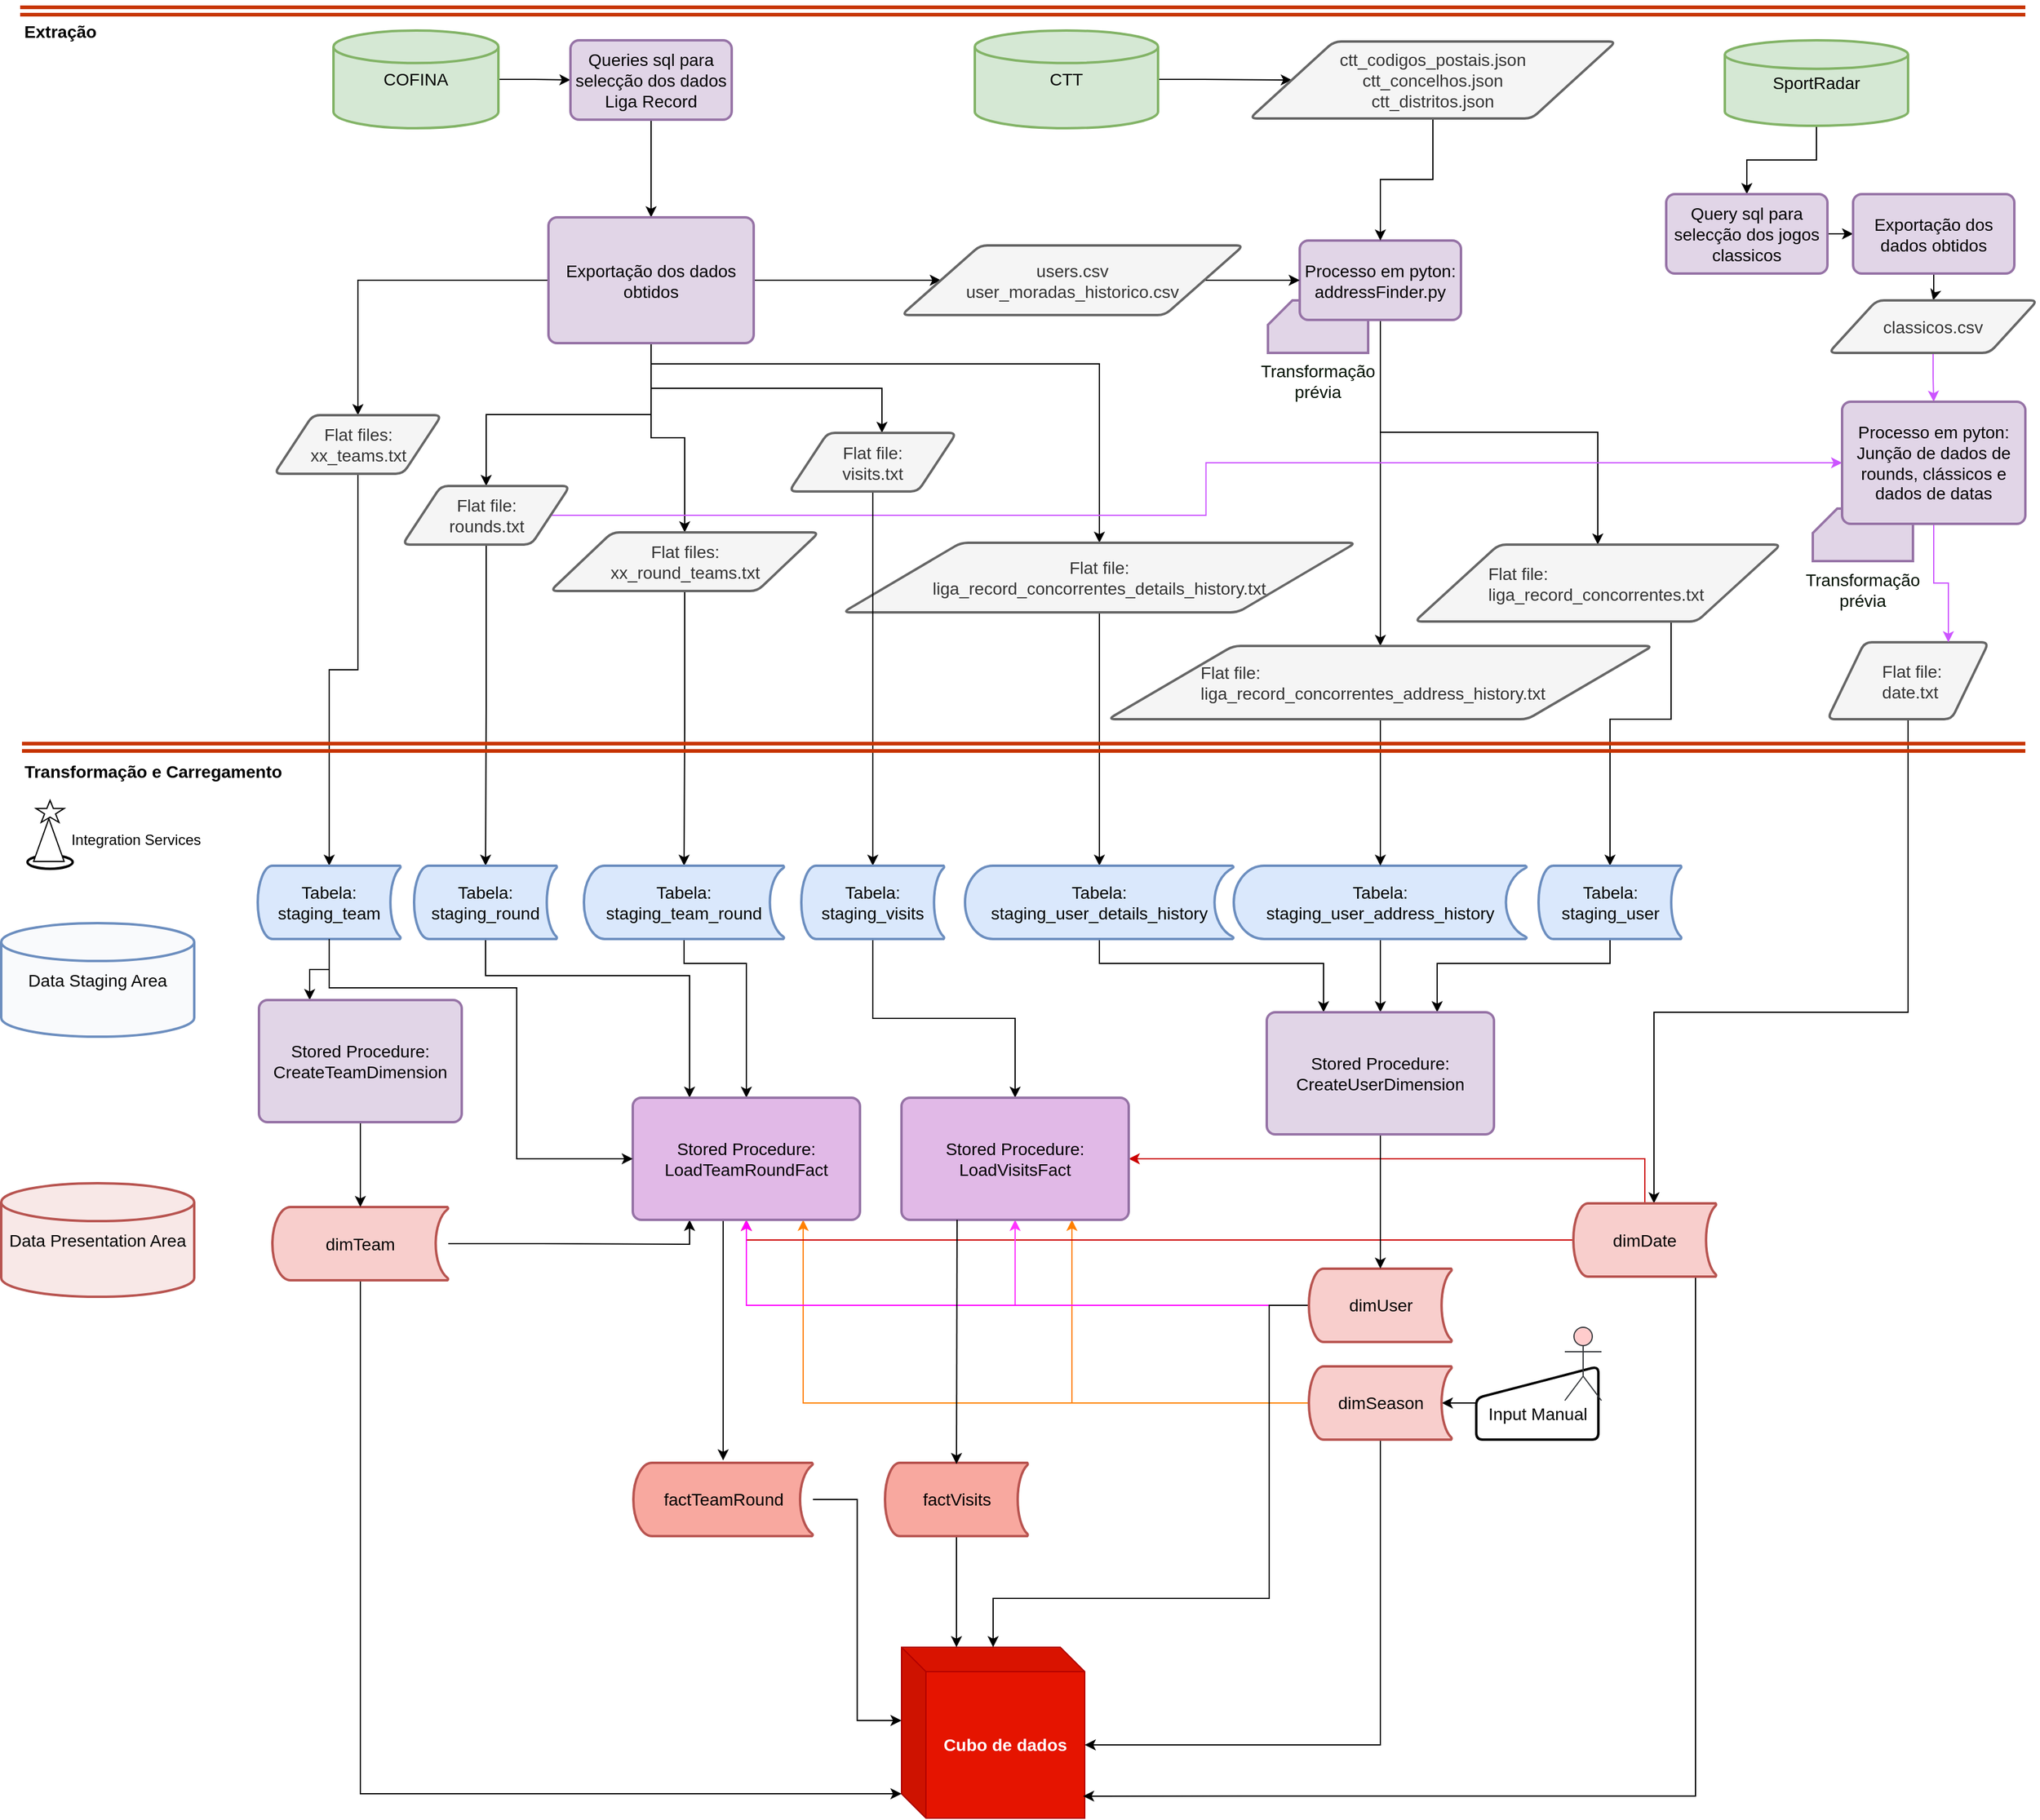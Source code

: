 <mxfile type="device" version="10.6.7"><diagram id="frKnO0W8lIs4YD8G2kAC" name="Page-1"><mxGraphModel grid="1" dx="1837" dy="584" gridSize="10" guides="1" tooltips="1" connect="1" arrows="1" fold="1" page="1" pageScale="1" pageWidth="827" pageHeight="1169" math="0" shadow="0"><root><mxCell id="0" /><mxCell id="1" parent="0" /><mxCell id="fTAqtjj4Do5T23O5GOrF-59" value="&lt;font color=&quot;#001000&quot;&gt;Transformação prévia&lt;/font&gt;" parent="1" vertex="1" style="verticalLabelPosition=bottom;verticalAlign=top;html=1;strokeWidth=2;shape=card;whiteSpace=wrap;size=20;arcSize=12;fontSize=14;align=center;fillColor=#e1d5e7;strokeColor=#9673a6;"><mxGeometry as="geometry" width="82" height="43" x="830" y="257" /></mxCell><mxCell id="0cTPNEegR7bGw2bsKC2a-90" value="Cubo de dados&lt;br&gt;" parent="1" vertex="1" style="shape=cube;whiteSpace=wrap;html=1;boundedLbl=1;backgroundOutline=1;darkOpacity=0.05;darkOpacity2=0.1;fillColor=#e51400;strokeColor=#B20000;fontColor=#ffffff;fontSize=14;fontStyle=1"><mxGeometry as="geometry" width="150" height="140" x="530" y="1360" /></mxCell><mxCell id="0cTPNEegR7bGw2bsKC2a-105" value="" parent="1" style="endArrow=none;html=1;fillColor=#fa6800;strokeColor=#C73500;spacing=2;strokeWidth=3;shape=link;fontSize=14;" edge="1"><mxGeometry as="geometry" width="50" height="50" relative="1"><mxPoint as="sourcePoint" x="1450" y="20" /><mxPoint as="targetPoint" x="-191.5" y="20" /></mxGeometry></mxCell><mxCell id="0cTPNEegR7bGw2bsKC2a-106" value="Transformação e Carregamento" parent="1" vertex="1" style="text;html=1;strokeColor=none;fillColor=none;align=center;verticalAlign=middle;whiteSpace=wrap;rounded=0;fontSize=14;fontStyle=1"><mxGeometry as="geometry" width="237" height="52" x="-201" y="617" /></mxCell><mxCell id="0cTPNEegR7bGw2bsKC2a-107" value="Extração" parent="1" vertex="1" style="text;html=1;strokeColor=none;fillColor=none;align=center;verticalAlign=middle;whiteSpace=wrap;rounded=0;fontSize=14;fontStyle=1"><mxGeometry as="geometry" width="85" height="52" x="-201" y="11" /></mxCell><mxCell id="ZRIv4JzfI7ZLIjCsZYzU-2" value="Integration Services&lt;br style=&quot;font-size: 12px;&quot;&gt;" parent="1" vertex="1" style="text;html=1;strokeColor=none;fillColor=none;align=center;verticalAlign=middle;whiteSpace=wrap;rounded=0;fontSize=12;"><mxGeometry as="geometry" width="177" height="18" x="-185.5" y="690" /></mxCell><mxCell id="pO6nkvHtQe37MZB1matU-7" value="" parent="1" vertex="1" style="strokeWidth=2;html=1;shape=mxgraph.flowchart.start_1;whiteSpace=wrap;fontSize=12;"><mxGeometry as="geometry" width="37" height="11" x="-185.5" y="711.5" /></mxCell><mxCell id="pO6nkvHtQe37MZB1matU-8" value="" parent="1" vertex="1" style="triangle;whiteSpace=wrap;html=1;fontSize=12;rotation=-90;"><mxGeometry as="geometry" width="35" height="25" x="-185.5" y="686.5" /></mxCell><mxCell id="pO6nkvHtQe37MZB1matU-9" value="" parent="1" vertex="1" style="verticalLabelPosition=bottom;verticalAlign=top;html=1;shape=mxgraph.basic.star;fontSize=12;"><mxGeometry as="geometry" width="23" height="18" x="-178.5" y="666.5" /></mxCell><mxCell id="fTAqtjj4Do5T23O5GOrF-39" parent="1" style="edgeStyle=orthogonalEdgeStyle;rounded=0;orthogonalLoop=1;jettySize=auto;html=1;fontSize=14;" target="fTAqtjj4Do5T23O5GOrF-24" source="pO6nkvHtQe37MZB1matU-52" edge="1"><mxGeometry as="geometry" relative="1" /></mxCell><mxCell id="fTAqtjj4Do5T23O5GOrF-50" parent="1" style="edgeStyle=orthogonalEdgeStyle;rounded=0;orthogonalLoop=1;jettySize=auto;html=1;entryX=0.5;entryY=0;entryDx=0;entryDy=0;fontSize=14;" target="fTAqtjj4Do5T23O5GOrF-49" source="pO6nkvHtQe37MZB1matU-52" edge="1"><mxGeometry as="geometry" relative="1" /></mxCell><mxCell id="pO6nkvHtQe37MZB1matU-52" value="Processo em pyton:&lt;br&gt;addressFinder.py" parent="1" vertex="1" style="rounded=1;whiteSpace=wrap;html=1;absoluteArcSize=1;arcSize=14;strokeWidth=2;comic=0;fillColor=#e1d5e7;strokeColor=#9673a6;fontSize=14;"><mxGeometry as="geometry" width="132" height="65" x="856" y="208" /></mxCell><mxCell id="fTAqtjj4Do5T23O5GOrF-30" parent="1" style="edgeStyle=orthogonalEdgeStyle;rounded=0;orthogonalLoop=1;jettySize=auto;html=1;entryX=0;entryY=0.5;entryDx=0;entryDy=0;fontSize=14;" target="fTAqtjj4Do5T23O5GOrF-1" source="pO6nkvHtQe37MZB1matU-54" edge="1"><mxGeometry as="geometry" relative="1" /></mxCell><mxCell id="pO6nkvHtQe37MZB1matU-54" value="&lt;span style=&quot;font-size: 14px&quot;&gt;COFINA&lt;/span&gt;" parent="1" vertex="1" style="strokeWidth=2;html=1;shape=mxgraph.flowchart.database;whiteSpace=wrap;rounded=0;comic=0;fillColor=#d5e8d4;strokeColor=#82b366;fontSize=14;"><mxGeometry as="geometry" width="135" height="80" x="65" y="36" /></mxCell><mxCell id="fTAqtjj4Do5T23O5GOrF-26" parent="1" style="edgeStyle=orthogonalEdgeStyle;rounded=0;orthogonalLoop=1;jettySize=auto;html=1;fontSize=14;" target="pO6nkvHtQe37MZB1matU-60" source="pO6nkvHtQe37MZB1matU-57" edge="1"><mxGeometry as="geometry" relative="1" /></mxCell><mxCell id="pO6nkvHtQe37MZB1matU-57" value="CTT&lt;br style=&quot;font-size: 14px;&quot;&gt;" parent="1" vertex="1" style="strokeWidth=2;html=1;shape=mxgraph.flowchart.database;whiteSpace=wrap;rounded=0;comic=0;fillColor=#d5e8d4;strokeColor=#82b366;fontSize=14;"><mxGeometry as="geometry" width="150" height="80" x="590" y="36" /></mxCell><mxCell id="fTAqtjj4Do5T23O5GOrF-74" parent="1" style="edgeStyle=orthogonalEdgeStyle;rounded=0;orthogonalLoop=1;jettySize=auto;html=1;fontSize=14;" target="fTAqtjj4Do5T23O5GOrF-5" source="pO6nkvHtQe37MZB1matU-58" edge="1"><mxGeometry as="geometry" relative="1" /></mxCell><mxCell id="pO6nkvHtQe37MZB1matU-58" value="SportRadar&lt;br style=&quot;font-size: 14px;&quot;&gt;" parent="1" vertex="1" style="strokeWidth=2;html=1;shape=mxgraph.flowchart.database;whiteSpace=wrap;rounded=0;comic=0;fillColor=#d5e8d4;strokeColor=#82b366;fontSize=14;"><mxGeometry as="geometry" width="150" height="70" x="1204" y="44" /></mxCell><mxCell id="fTAqtjj4Do5T23O5GOrF-27" parent="1" style="edgeStyle=orthogonalEdgeStyle;rounded=0;orthogonalLoop=1;jettySize=auto;html=1;fontSize=14;" target="pO6nkvHtQe37MZB1matU-52" source="pO6nkvHtQe37MZB1matU-60" edge="1"><mxGeometry as="geometry" relative="1" /></mxCell><mxCell id="pO6nkvHtQe37MZB1matU-60" value="&lt;span&gt;ctt_codigos_postais.json&lt;/span&gt;&lt;br&gt;c&lt;span&gt;tt_concelhos.json&lt;/span&gt;&lt;br&gt;&lt;span&gt;ctt_distritos.json&lt;/span&gt;&lt;br&gt;" parent="1" vertex="1" style="verticalLabelPosition=middle;verticalAlign=middle;html=1;strokeWidth=2;shape=parallelogram;perimeter=parallelogramPerimeter;whiteSpace=wrap;rounded=1;arcSize=12;size=0.23;comic=0;fontSize=14;labelPosition=center;align=center;fillColor=#f5f5f5;strokeColor=#666666;fontColor=#333333;"><mxGeometry as="geometry" width="300" height="63" x="815" y="45" /></mxCell><mxCell id="fTAqtjj4Do5T23O5GOrF-31" parent="1" style="edgeStyle=orthogonalEdgeStyle;rounded=0;orthogonalLoop=1;jettySize=auto;html=1;entryX=0.5;entryY=0;entryDx=0;entryDy=0;fontSize=14;" target="fTAqtjj4Do5T23O5GOrF-3" source="fTAqtjj4Do5T23O5GOrF-1" edge="1"><mxGeometry as="geometry" relative="1" /></mxCell><mxCell id="fTAqtjj4Do5T23O5GOrF-1" value="Queries sql para selecção dos dados Liga Record&lt;br&gt;" parent="1" vertex="1" style="rounded=1;whiteSpace=wrap;html=1;absoluteArcSize=1;arcSize=14;strokeWidth=2;comic=0;fillColor=#e1d5e7;strokeColor=#9673a6;fontSize=14;"><mxGeometry as="geometry" width="132" height="65" x="259" y="44" /></mxCell><mxCell id="fTAqtjj4Do5T23O5GOrF-32" parent="1" style="edgeStyle=orthogonalEdgeStyle;rounded=0;orthogonalLoop=1;jettySize=auto;html=1;fontSize=14;" target="fTAqtjj4Do5T23O5GOrF-12" source="fTAqtjj4Do5T23O5GOrF-3" edge="1"><mxGeometry as="geometry" relative="1" /></mxCell><mxCell id="fTAqtjj4Do5T23O5GOrF-33" parent="1" style="edgeStyle=orthogonalEdgeStyle;rounded=0;orthogonalLoop=1;jettySize=auto;html=1;fontSize=14;" target="fTAqtjj4Do5T23O5GOrF-13" source="fTAqtjj4Do5T23O5GOrF-3" edge="1"><mxGeometry as="geometry" relative="1" /></mxCell><mxCell id="fTAqtjj4Do5T23O5GOrF-34" parent="1" style="edgeStyle=orthogonalEdgeStyle;rounded=0;orthogonalLoop=1;jettySize=auto;html=1;entryX=0;entryY=0.5;entryDx=0;entryDy=0;fontSize=14;" target="fTAqtjj4Do5T23O5GOrF-15" source="fTAqtjj4Do5T23O5GOrF-3" edge="1"><mxGeometry as="geometry" relative="1" /></mxCell><mxCell id="fTAqtjj4Do5T23O5GOrF-37" parent="1" style="edgeStyle=orthogonalEdgeStyle;rounded=0;orthogonalLoop=1;jettySize=auto;html=1;fontSize=14;" target="fTAqtjj4Do5T23O5GOrF-14" source="fTAqtjj4Do5T23O5GOrF-3" edge="1"><mxGeometry as="geometry" relative="1" /></mxCell><mxCell id="fTAqtjj4Do5T23O5GOrF-38" parent="1" style="edgeStyle=orthogonalEdgeStyle;rounded=0;orthogonalLoop=1;jettySize=auto;html=1;fontSize=14;" target="fTAqtjj4Do5T23O5GOrF-23" source="fTAqtjj4Do5T23O5GOrF-3" edge="1"><mxGeometry as="geometry" relative="1"><Array as="points"><mxPoint x="325" y="329" /><mxPoint x="514" y="329" /></Array></mxGeometry></mxCell><mxCell id="fTAqtjj4Do5T23O5GOrF-51" parent="1" style="edgeStyle=orthogonalEdgeStyle;rounded=0;orthogonalLoop=1;jettySize=auto;html=1;entryX=0.5;entryY=0;entryDx=0;entryDy=0;fontSize=14;" target="fTAqtjj4Do5T23O5GOrF-22" source="fTAqtjj4Do5T23O5GOrF-3" edge="1"><mxGeometry as="geometry" relative="1"><Array as="points"><mxPoint x="325" y="309" /><mxPoint x="692" y="309" /></Array></mxGeometry></mxCell><mxCell id="fTAqtjj4Do5T23O5GOrF-3" value="Exportação dos dados obtidos&lt;br&gt;" parent="1" vertex="1" style="rounded=1;whiteSpace=wrap;html=1;absoluteArcSize=1;arcSize=14;strokeWidth=2;comic=0;fillColor=#e1d5e7;strokeColor=#9673a6;fontSize=14;"><mxGeometry as="geometry" width="168" height="103" x="241" y="189" /></mxCell><mxCell id="fTAqtjj4Do5T23O5GOrF-28" value="" parent="1" style="edgeStyle=orthogonalEdgeStyle;rounded=0;orthogonalLoop=1;jettySize=auto;html=1;fontSize=14;" target="fTAqtjj4Do5T23O5GOrF-6" source="fTAqtjj4Do5T23O5GOrF-5" edge="1"><mxGeometry as="geometry" relative="1" /></mxCell><mxCell id="fTAqtjj4Do5T23O5GOrF-5" value="Query sql para selecção dos jogos classicos&lt;br&gt;" parent="1" vertex="1" style="rounded=1;whiteSpace=wrap;html=1;absoluteArcSize=1;arcSize=14;strokeWidth=2;comic=0;fillColor=#e1d5e7;strokeColor=#9673a6;fontSize=14;"><mxGeometry as="geometry" width="132" height="65" x="1156" y="170" /></mxCell><mxCell id="fTAqtjj4Do5T23O5GOrF-29" parent="1" style="edgeStyle=orthogonalEdgeStyle;rounded=0;orthogonalLoop=1;jettySize=auto;html=1;fontSize=14;" target="fTAqtjj4Do5T23O5GOrF-19" source="fTAqtjj4Do5T23O5GOrF-6" edge="1"><mxGeometry as="geometry" relative="1" /></mxCell><mxCell id="fTAqtjj4Do5T23O5GOrF-6" value="Exportação dos dados obtidos&lt;br&gt;" parent="1" vertex="1" style="rounded=1;whiteSpace=wrap;html=1;absoluteArcSize=1;arcSize=14;strokeWidth=2;comic=0;fillColor=#e1d5e7;strokeColor=#9673a6;fontSize=14;"><mxGeometry as="geometry" width="132" height="65" x="1309" y="170" /></mxCell><mxCell id="fTAqtjj4Do5T23O5GOrF-55" parent="1" style="edgeStyle=orthogonalEdgeStyle;rounded=0;orthogonalLoop=1;jettySize=auto;html=1;entryX=0.5;entryY=0;entryDx=0;entryDy=0;entryPerimeter=0;fontSize=14;" target="fTAqtjj4Do5T23O5GOrF-43" source="fTAqtjj4Do5T23O5GOrF-12" edge="1"><mxGeometry as="geometry" relative="1" /></mxCell><mxCell id="fTAqtjj4Do5T23O5GOrF-12" value="&lt;span&gt;&lt;br&gt;Flat files:&lt;br&gt;xx_teams.txt&lt;/span&gt;&lt;br&gt;&lt;br&gt;" parent="1" vertex="1" style="verticalLabelPosition=middle;verticalAlign=middle;html=1;strokeWidth=2;shape=parallelogram;perimeter=parallelogramPerimeter;whiteSpace=wrap;rounded=1;arcSize=12;size=0.23;comic=0;fontSize=14;labelPosition=center;align=center;fillColor=#f5f5f5;strokeColor=#666666;fontColor=#333333;"><mxGeometry as="geometry" width="137" height="48" x="16.5" y="351" /></mxCell><mxCell id="fTAqtjj4Do5T23O5GOrF-56" parent="1" style="edgeStyle=orthogonalEdgeStyle;rounded=0;orthogonalLoop=1;jettySize=auto;html=1;entryX=0.5;entryY=0;entryDx=0;entryDy=0;entryPerimeter=0;fontSize=14;" target="fTAqtjj4Do5T23O5GOrF-44" source="fTAqtjj4Do5T23O5GOrF-13" edge="1"><mxGeometry as="geometry" relative="1" /></mxCell><mxCell id="fTAqtjj4Do5T23O5GOrF-78" parent="1" style="edgeStyle=orthogonalEdgeStyle;rounded=0;orthogonalLoop=1;jettySize=auto;html=1;entryX=0;entryY=0.5;entryDx=0;entryDy=0;fontSize=14;strokeColor=#CC54FF;" target="fTAqtjj4Do5T23O5GOrF-77" source="fTAqtjj4Do5T23O5GOrF-13" edge="1"><mxGeometry as="geometry" relative="1" /></mxCell><mxCell id="fTAqtjj4Do5T23O5GOrF-13" value="&lt;span&gt;&lt;br&gt;Flat file:&lt;br&gt;rounds.txt&lt;/span&gt;&lt;br&gt;&lt;br&gt;" parent="1" vertex="1" style="verticalLabelPosition=middle;verticalAlign=middle;html=1;strokeWidth=2;shape=parallelogram;perimeter=parallelogramPerimeter;whiteSpace=wrap;rounded=1;arcSize=12;size=0.23;comic=0;fontSize=14;labelPosition=center;align=center;fillColor=#f5f5f5;strokeColor=#666666;fontColor=#333333;"><mxGeometry as="geometry" width="137" height="48" x="121.5" y="409" /></mxCell><mxCell id="fTAqtjj4Do5T23O5GOrF-57" parent="1" style="edgeStyle=orthogonalEdgeStyle;rounded=0;orthogonalLoop=1;jettySize=auto;html=1;entryX=0.5;entryY=0;entryDx=0;entryDy=0;entryPerimeter=0;fontSize=14;" target="fTAqtjj4Do5T23O5GOrF-40" source="fTAqtjj4Do5T23O5GOrF-14" edge="1"><mxGeometry as="geometry" relative="1" /></mxCell><mxCell id="fTAqtjj4Do5T23O5GOrF-14" value="&lt;span&gt;&lt;br&gt;Flat files:&lt;br&gt;xx_round_teams.txt&lt;/span&gt;&lt;br&gt;&lt;br&gt;" parent="1" vertex="1" style="verticalLabelPosition=middle;verticalAlign=middle;html=1;strokeWidth=2;shape=parallelogram;perimeter=parallelogramPerimeter;whiteSpace=wrap;rounded=1;arcSize=12;size=0.23;comic=0;fontSize=14;labelPosition=center;align=center;fillColor=#f5f5f5;strokeColor=#666666;fontColor=#333333;"><mxGeometry as="geometry" width="220" height="48" x="242.5" y="447" /></mxCell><mxCell id="fTAqtjj4Do5T23O5GOrF-25" parent="1" style="edgeStyle=orthogonalEdgeStyle;rounded=0;orthogonalLoop=1;jettySize=auto;html=1;entryX=0;entryY=0.5;entryDx=0;entryDy=0;fontSize=14;" target="pO6nkvHtQe37MZB1matU-52" source="fTAqtjj4Do5T23O5GOrF-15" edge="1"><mxGeometry as="geometry" relative="1" /></mxCell><mxCell id="fTAqtjj4Do5T23O5GOrF-15" value="&lt;span&gt;users.csv&lt;/span&gt;&lt;br&gt;&lt;span&gt;user_moradas_historico.csv&lt;/span&gt;&lt;br&gt;" parent="1" vertex="1" style="verticalLabelPosition=middle;verticalAlign=middle;html=1;strokeWidth=2;shape=parallelogram;perimeter=parallelogramPerimeter;whiteSpace=wrap;rounded=1;arcSize=12;size=0.23;comic=0;fontSize=14;labelPosition=center;align=center;fillColor=#f5f5f5;strokeColor=#666666;fontColor=#333333;"><mxGeometry as="geometry" width="280" height="57" x="530" y="212" /></mxCell><mxCell id="fTAqtjj4Do5T23O5GOrF-80" parent="1" style="edgeStyle=orthogonalEdgeStyle;rounded=0;orthogonalLoop=1;jettySize=auto;html=1;entryX=0.5;entryY=0;entryDx=0;entryDy=0;strokeColor=#CC54FF;fontSize=14;" target="fTAqtjj4Do5T23O5GOrF-77" source="fTAqtjj4Do5T23O5GOrF-19" edge="1"><mxGeometry as="geometry" relative="1" /></mxCell><mxCell id="fTAqtjj4Do5T23O5GOrF-19" value="&lt;span&gt;classicos.&lt;/span&gt;&lt;span&gt;csv&lt;/span&gt;&lt;br&gt;" parent="1" vertex="1" style="verticalLabelPosition=middle;verticalAlign=middle;html=1;strokeWidth=2;shape=parallelogram;perimeter=parallelogramPerimeter;whiteSpace=wrap;rounded=1;arcSize=12;size=0.23;comic=0;fontSize=14;labelPosition=center;align=center;fillColor=#f5f5f5;strokeColor=#666666;fontColor=#333333;"><mxGeometry as="geometry" width="171" height="43" x="1289" y="257" /></mxCell><mxCell id="fTAqtjj4Do5T23O5GOrF-52" parent="1" style="edgeStyle=orthogonalEdgeStyle;rounded=0;orthogonalLoop=1;jettySize=auto;html=1;entryX=0.5;entryY=0;entryDx=0;entryDy=0;entryPerimeter=0;fontSize=14;" target="fTAqtjj4Do5T23O5GOrF-48" source="fTAqtjj4Do5T23O5GOrF-22" edge="1"><mxGeometry as="geometry" relative="1" /></mxCell><mxCell id="fTAqtjj4Do5T23O5GOrF-22" value="&lt;span&gt;&lt;br&gt;Flat file:&lt;br&gt;&lt;/span&gt;&lt;span&gt;liga_record_concorrentes_details_history.txt&lt;br&gt;&lt;/span&gt;&lt;br&gt;" parent="1" vertex="1" style="verticalLabelPosition=middle;verticalAlign=middle;html=1;strokeWidth=2;shape=parallelogram;perimeter=parallelogramPerimeter;whiteSpace=wrap;rounded=1;arcSize=12;size=0.23;comic=0;fontSize=14;labelPosition=center;align=center;fillColor=#f5f5f5;strokeColor=#666666;fontColor=#333333;"><mxGeometry as="geometry" width="420" height="57" x="482" y="455.5" /></mxCell><mxCell id="fTAqtjj4Do5T23O5GOrF-58" parent="1" style="edgeStyle=orthogonalEdgeStyle;rounded=0;orthogonalLoop=1;jettySize=auto;html=1;entryX=0.5;entryY=0;entryDx=0;entryDy=0;entryPerimeter=0;fontSize=14;" target="fTAqtjj4Do5T23O5GOrF-46" source="fTAqtjj4Do5T23O5GOrF-23" edge="1"><mxGeometry as="geometry" relative="1" /></mxCell><mxCell id="fTAqtjj4Do5T23O5GOrF-23" value="&lt;span&gt;&lt;br&gt;Flat file:&lt;br&gt;visits.txt&lt;/span&gt;&lt;br&gt;&lt;br&gt;" parent="1" vertex="1" style="verticalLabelPosition=middle;verticalAlign=middle;html=1;strokeWidth=2;shape=parallelogram;perimeter=parallelogramPerimeter;whiteSpace=wrap;rounded=1;arcSize=12;size=0.23;comic=0;fontSize=14;labelPosition=center;align=center;fillColor=#f5f5f5;strokeColor=#666666;fontColor=#333333;"><mxGeometry as="geometry" width="137" height="48" x="438" y="365.5" /></mxCell><mxCell id="fTAqtjj4Do5T23O5GOrF-53" parent="1" style="edgeStyle=orthogonalEdgeStyle;rounded=0;orthogonalLoop=1;jettySize=auto;html=1;entryX=0.5;entryY=0;entryDx=0;entryDy=0;entryPerimeter=0;fontSize=14;" target="fTAqtjj4Do5T23O5GOrF-45" source="fTAqtjj4Do5T23O5GOrF-24" edge="1"><mxGeometry as="geometry" relative="1"><Array as="points"><mxPoint x="1160" y="600" /><mxPoint x="1110" y="600" /></Array></mxGeometry></mxCell><mxCell id="fTAqtjj4Do5T23O5GOrF-24" value="&lt;span&gt;&lt;br&gt;&amp;nbsp; &amp;nbsp; &amp;nbsp; &amp;nbsp; &amp;nbsp; &amp;nbsp; &amp;nbsp;&amp;nbsp; Flat file:&lt;br&gt;&amp;nbsp; &amp;nbsp; &amp;nbsp; &amp;nbsp; &amp;nbsp; &amp;nbsp; &amp;nbsp;&amp;nbsp; liga_record_concorrentes.tx&lt;/span&gt;&lt;span&gt;t&lt;br&gt;&lt;/span&gt;&lt;br&gt;" parent="1" vertex="1" style="verticalLabelPosition=middle;verticalAlign=middle;html=1;strokeWidth=2;shape=parallelogram;perimeter=parallelogramPerimeter;whiteSpace=wrap;rounded=1;arcSize=12;size=0.23;comic=0;fontSize=14;labelPosition=center;align=left;fillColor=#f5f5f5;strokeColor=#666666;fontColor=#333333;"><mxGeometry as="geometry" width="300" height="63" x="950" y="457" /></mxCell><mxCell id="fTAqtjj4Do5T23O5GOrF-101" parent="1" style="edgeStyle=orthogonalEdgeStyle;rounded=0;orthogonalLoop=1;jettySize=auto;html=1;entryX=0.5;entryY=0;entryDx=0;entryDy=0;strokeColor=#000000;fontSize=14;" target="fTAqtjj4Do5T23O5GOrF-100" source="fTAqtjj4Do5T23O5GOrF-40" edge="1"><mxGeometry as="geometry" relative="1"><Array as="points"><mxPoint x="352" y="800" /><mxPoint x="403" y="800" /></Array></mxGeometry></mxCell><mxCell id="fTAqtjj4Do5T23O5GOrF-40" value="&lt;div align=&quot;center&quot;&gt;Tabela:&lt;/div&gt;&lt;div align=&quot;center&quot;&gt;staging_team_round&lt;br&gt;&lt;/div&gt;" parent="1" vertex="1" style="strokeWidth=2;html=1;shape=mxgraph.flowchart.stored_data;whiteSpace=wrap;fontSize=14;align=center;fillColor=#dae8fc;strokeColor=#6c8ebf;"><mxGeometry as="geometry" width="164" height="60" x="270" y="720" /></mxCell><mxCell id="fTAqtjj4Do5T23O5GOrF-42" value="Data Staging Area" parent="1" vertex="1" style="strokeWidth=2;html=1;shape=mxgraph.flowchart.database;whiteSpace=wrap;fontSize=14;align=center;fillColor=#F9FAFC;strokeColor=#6c8ebf;"><mxGeometry as="geometry" width="158" height="93" x="-207" y="767" /></mxCell><mxCell id="fTAqtjj4Do5T23O5GOrF-97" parent="1" style="edgeStyle=orthogonalEdgeStyle;rounded=0;orthogonalLoop=1;jettySize=auto;html=1;entryX=0.25;entryY=0;entryDx=0;entryDy=0;strokeColor=#000000;fontSize=14;" target="fTAqtjj4Do5T23O5GOrF-87" source="fTAqtjj4Do5T23O5GOrF-43" edge="1"><mxGeometry as="geometry" relative="1" /></mxCell><mxCell id="fTAqtjj4Do5T23O5GOrF-43" value="&lt;div align=&quot;center&quot;&gt;Tabela:&lt;/div&gt;&lt;div align=&quot;center&quot;&gt;staging_team&lt;br&gt;&lt;/div&gt;" parent="1" vertex="1" style="strokeWidth=2;html=1;shape=mxgraph.flowchart.stored_data;whiteSpace=wrap;fontSize=14;align=center;fillColor=#dae8fc;strokeColor=#6c8ebf;"><mxGeometry as="geometry" width="117" height="60" x="3" y="720" /></mxCell><mxCell id="fTAqtjj4Do5T23O5GOrF-103" parent="1" style="edgeStyle=orthogonalEdgeStyle;rounded=0;orthogonalLoop=1;jettySize=auto;html=1;entryX=0.25;entryY=0;entryDx=0;entryDy=0;strokeColor=#000000;fontSize=14;" target="fTAqtjj4Do5T23O5GOrF-100" source="fTAqtjj4Do5T23O5GOrF-44" edge="1"><mxGeometry as="geometry" relative="1"><Array as="points"><mxPoint x="190" y="810" /><mxPoint x="357" y="810" /></Array></mxGeometry></mxCell><mxCell id="fTAqtjj4Do5T23O5GOrF-44" value="&lt;div align=&quot;center&quot;&gt;Tabela:&lt;/div&gt;&lt;div align=&quot;center&quot;&gt;staging_round&lt;/div&gt;" parent="1" vertex="1" style="strokeWidth=2;html=1;shape=mxgraph.flowchart.stored_data;whiteSpace=wrap;fontSize=14;align=center;fillColor=#dae8fc;strokeColor=#6c8ebf;"><mxGeometry as="geometry" width="117" height="60" x="131" y="720" /></mxCell><mxCell id="fTAqtjj4Do5T23O5GOrF-96" parent="1" style="edgeStyle=orthogonalEdgeStyle;rounded=0;orthogonalLoop=1;jettySize=auto;html=1;entryX=0.75;entryY=0;entryDx=0;entryDy=0;strokeColor=#000000;fontSize=14;" target="fTAqtjj4Do5T23O5GOrF-88" source="fTAqtjj4Do5T23O5GOrF-45" edge="1"><mxGeometry as="geometry" relative="1"><Array as="points"><mxPoint x="1110" y="800" /><mxPoint x="968" y="800" /></Array></mxGeometry></mxCell><mxCell id="fTAqtjj4Do5T23O5GOrF-45" value="&lt;div align=&quot;center&quot;&gt;Tabela:&lt;/div&gt;&lt;div align=&quot;center&quot;&gt;staging_user&lt;/div&gt;" parent="1" vertex="1" style="strokeWidth=2;html=1;shape=mxgraph.flowchart.stored_data;whiteSpace=wrap;fontSize=14;align=center;fillColor=#dae8fc;strokeColor=#6c8ebf;"><mxGeometry as="geometry" width="117" height="60" x="1051.5" y="720" /></mxCell><mxCell id="fTAqtjj4Do5T23O5GOrF-102" parent="1" style="edgeStyle=orthogonalEdgeStyle;rounded=0;orthogonalLoop=1;jettySize=auto;html=1;entryX=0.5;entryY=0;entryDx=0;entryDy=0;strokeColor=#000000;fontSize=14;" target="fTAqtjj4Do5T23O5GOrF-99" source="fTAqtjj4Do5T23O5GOrF-46" edge="1"><mxGeometry as="geometry" relative="1" /></mxCell><mxCell id="fTAqtjj4Do5T23O5GOrF-46" value="&lt;div align=&quot;center&quot;&gt;Tabela:&lt;/div&gt;&lt;div align=&quot;center&quot;&gt;staging_visits&lt;/div&gt;" parent="1" vertex="1" style="strokeWidth=2;html=1;shape=mxgraph.flowchart.stored_data;whiteSpace=wrap;fontSize=14;align=center;fillColor=#dae8fc;strokeColor=#6c8ebf;"><mxGeometry as="geometry" width="117" height="60" x="448" y="720" /></mxCell><mxCell id="fTAqtjj4Do5T23O5GOrF-95" parent="1" style="edgeStyle=orthogonalEdgeStyle;rounded=0;orthogonalLoop=1;jettySize=auto;html=1;entryX=0.5;entryY=0;entryDx=0;entryDy=0;strokeColor=#000000;fontSize=14;" target="fTAqtjj4Do5T23O5GOrF-88" source="fTAqtjj4Do5T23O5GOrF-47" edge="1"><mxGeometry as="geometry" relative="1" /></mxCell><mxCell id="fTAqtjj4Do5T23O5GOrF-47" value="Tabela:&lt;br&gt;staging_user_address_history" parent="1" vertex="1" style="strokeWidth=2;html=1;shape=mxgraph.flowchart.stored_data;whiteSpace=wrap;fontSize=14;align=center;fillColor=#dae8fc;strokeColor=#6c8ebf;"><mxGeometry as="geometry" width="240" height="60" x="802" y="720" /></mxCell><mxCell id="fTAqtjj4Do5T23O5GOrF-94" parent="1" style="edgeStyle=orthogonalEdgeStyle;rounded=0;orthogonalLoop=1;jettySize=auto;html=1;entryX=0.25;entryY=0;entryDx=0;entryDy=0;strokeColor=#000000;fontSize=14;" target="fTAqtjj4Do5T23O5GOrF-88" source="fTAqtjj4Do5T23O5GOrF-48" edge="1"><mxGeometry as="geometry" relative="1"><Array as="points"><mxPoint x="692" y="800" /><mxPoint x="875" y="800" /></Array></mxGeometry></mxCell><mxCell id="fTAqtjj4Do5T23O5GOrF-48" value="&lt;div align=&quot;center&quot;&gt;Tabela:&lt;/div&gt;&lt;div align=&quot;center&quot;&gt;staging_user_details_history&lt;br&gt;&lt;/div&gt;" parent="1" vertex="1" style="strokeWidth=2;html=1;shape=mxgraph.flowchart.stored_data;whiteSpace=wrap;fontSize=14;align=center;fillColor=#dae8fc;strokeColor=#6c8ebf;"><mxGeometry as="geometry" width="220" height="60" x="582" y="720" /></mxCell><mxCell id="fTAqtjj4Do5T23O5GOrF-54" parent="1" style="edgeStyle=orthogonalEdgeStyle;rounded=0;orthogonalLoop=1;jettySize=auto;html=1;entryX=0.5;entryY=0;entryDx=0;entryDy=0;entryPerimeter=0;fontSize=14;" target="fTAqtjj4Do5T23O5GOrF-47" source="fTAqtjj4Do5T23O5GOrF-49" edge="1"><mxGeometry as="geometry" relative="1" /></mxCell><mxCell id="fTAqtjj4Do5T23O5GOrF-49" value="&lt;span&gt;&lt;br&gt;&amp;nbsp; &amp;nbsp; &amp;nbsp; &amp;nbsp; &amp;nbsp; &amp;nbsp; &amp;nbsp; &amp;nbsp; &amp;nbsp;&amp;nbsp; Flat file:&lt;br&gt;&amp;nbsp; &amp;nbsp; &amp;nbsp; &amp;nbsp; &amp;nbsp; &amp;nbsp; &amp;nbsp; &amp;nbsp; &amp;nbsp;&amp;nbsp; &lt;/span&gt;&lt;span&gt;liga_record_concorrentes_address_history.txt&lt;br&gt;&lt;/span&gt;&lt;br&gt;" parent="1" vertex="1" style="verticalLabelPosition=middle;verticalAlign=middle;html=1;strokeWidth=2;shape=parallelogram;perimeter=parallelogramPerimeter;whiteSpace=wrap;rounded=1;arcSize=12;size=0.23;comic=0;fontSize=14;labelPosition=center;align=left;fillColor=#f5f5f5;strokeColor=#666666;fontColor=#333333;"><mxGeometry as="geometry" width="446" height="60" x="699" y="540" /></mxCell><mxCell id="fTAqtjj4Do5T23O5GOrF-110" parent="1" style="edgeStyle=orthogonalEdgeStyle;rounded=0;orthogonalLoop=1;jettySize=auto;html=1;entryX=0.93;entryY=0.5;entryDx=0;entryDy=0;entryPerimeter=0;strokeColor=#000000;fontSize=14;" target="fTAqtjj4Do5T23O5GOrF-71" source="fTAqtjj4Do5T23O5GOrF-70" edge="1"><mxGeometry as="geometry" relative="1" /></mxCell><mxCell id="fTAqtjj4Do5T23O5GOrF-70" value="&lt;br&gt;Input Manual" parent="1" vertex="1" style="verticalLabelPosition=middle;verticalAlign=middle;html=1;strokeWidth=2;shape=manualInput;whiteSpace=wrap;rounded=1;size=26;arcSize=11;fontSize=14;align=center;labelPosition=center;"><mxGeometry as="geometry" width="100" height="60" x="1000.5" y="1130" /></mxCell><mxCell id="fTAqtjj4Do5T23O5GOrF-114" parent="1" style="edgeStyle=orthogonalEdgeStyle;rounded=0;orthogonalLoop=1;jettySize=auto;html=1;strokeColor=#FF8000;fontSize=14;entryX=0.75;entryY=1;entryDx=0;entryDy=0;" target="fTAqtjj4Do5T23O5GOrF-100" source="fTAqtjj4Do5T23O5GOrF-71" edge="1"><mxGeometry as="geometry" relative="1" /></mxCell><mxCell id="fTAqtjj4Do5T23O5GOrF-120" parent="1" style="edgeStyle=orthogonalEdgeStyle;rounded=0;orthogonalLoop=1;jettySize=auto;html=1;entryX=0.75;entryY=1;entryDx=0;entryDy=0;strokeColor=#FF8000;fontSize=14;" target="fTAqtjj4Do5T23O5GOrF-99" source="fTAqtjj4Do5T23O5GOrF-71" edge="1"><mxGeometry as="geometry" relative="1" /></mxCell><mxCell id="fTAqtjj4Do5T23O5GOrF-126" parent="1" style="edgeStyle=orthogonalEdgeStyle;rounded=0;orthogonalLoop=1;jettySize=auto;html=1;entryX=0;entryY=0;entryDx=150;entryDy=80;entryPerimeter=0;strokeColor=#000000;fontSize=14;" target="0cTPNEegR7bGw2bsKC2a-90" source="fTAqtjj4Do5T23O5GOrF-71" edge="1"><mxGeometry as="geometry" relative="1"><Array as="points"><mxPoint x="922" y="1440" /></Array></mxGeometry></mxCell><mxCell id="fTAqtjj4Do5T23O5GOrF-71" value="&lt;div align=&quot;center&quot;&gt;dimSeason&lt;/div&gt;" parent="1" vertex="1" style="strokeWidth=2;html=1;shape=mxgraph.flowchart.stored_data;whiteSpace=wrap;fontSize=14;align=center;fillColor=#f8cecc;strokeColor=#b85450;"><mxGeometry as="geometry" width="117" height="60" x="863.5" y="1130" /></mxCell><mxCell id="fTAqtjj4Do5T23O5GOrF-72" value="Data Presentation Area" parent="1" vertex="1" style="strokeWidth=2;html=1;shape=mxgraph.flowchart.database;whiteSpace=wrap;fontSize=14;align=center;fillColor=#F8E8E7;strokeColor=#b85450;"><mxGeometry as="geometry" width="158" height="93" x="-207" y="980" /></mxCell><mxCell id="fTAqtjj4Do5T23O5GOrF-107" parent="1" style="edgeStyle=orthogonalEdgeStyle;rounded=0;orthogonalLoop=1;jettySize=auto;html=1;strokeColor=#000000;fontSize=14;" target="fTAqtjj4Do5T23O5GOrF-82" source="fTAqtjj4Do5T23O5GOrF-75" edge="1"><mxGeometry as="geometry" relative="1"><Array as="points"><mxPoint x="1354" y="840" /><mxPoint x="1146" y="840" /></Array></mxGeometry></mxCell><mxCell id="fTAqtjj4Do5T23O5GOrF-75" value="&lt;div align=&quot;justify&quot;&gt;&lt;span&gt;&lt;br&gt;&amp;nbsp; &amp;nbsp; &amp;nbsp; &amp;nbsp; &amp;nbsp;&amp;nbsp; Flat file:&lt;br&gt;&amp;nbsp; &amp;nbsp; &amp;nbsp; &amp;nbsp; &amp;nbsp;&amp;nbsp; date.txt&lt;/span&gt;&lt;span&gt;&lt;br&gt;&lt;/span&gt;&lt;/div&gt;&lt;div align=&quot;right&quot;&gt;&lt;br&gt;&lt;/div&gt;" parent="1" vertex="1" style="verticalLabelPosition=middle;verticalAlign=middle;html=1;strokeWidth=2;shape=parallelogram;perimeter=parallelogramPerimeter;whiteSpace=wrap;rounded=1;arcSize=12;size=0.23;comic=0;fontSize=14;labelPosition=center;align=left;fillColor=#f5f5f5;strokeColor=#666666;fontColor=#333333;"><mxGeometry as="geometry" width="132" height="63" x="1288" y="537" /></mxCell><mxCell id="fTAqtjj4Do5T23O5GOrF-76" value="&lt;font color=&quot;#001000&quot;&gt;Transformação prévia&lt;/font&gt;" parent="1" vertex="1" style="verticalLabelPosition=bottom;verticalAlign=top;html=1;strokeWidth=2;shape=card;whiteSpace=wrap;size=20;arcSize=12;fontSize=14;align=center;fillColor=#e1d5e7;strokeColor=#9673a6;"><mxGeometry as="geometry" width="82" height="43" x="1276" y="427.5" /></mxCell><mxCell id="fTAqtjj4Do5T23O5GOrF-81" parent="1" style="edgeStyle=orthogonalEdgeStyle;rounded=0;orthogonalLoop=1;jettySize=auto;html=1;exitX=0.5;exitY=1;exitDx=0;exitDy=0;entryX=0.75;entryY=0;entryDx=0;entryDy=0;strokeColor=#CC54FF;fontSize=14;" target="fTAqtjj4Do5T23O5GOrF-75" source="fTAqtjj4Do5T23O5GOrF-77" edge="1"><mxGeometry as="geometry" relative="1" /></mxCell><mxCell id="fTAqtjj4Do5T23O5GOrF-77" value="Processo em pyton:&lt;br&gt;&lt;span&gt;Junção de dados de rounds, clássicos e dados de datas&lt;/span&gt;" parent="1" vertex="1" style="rounded=1;whiteSpace=wrap;html=1;absoluteArcSize=1;arcSize=14;strokeWidth=2;comic=0;fillColor=#e1d5e7;strokeColor=#9673a6;fontSize=14;"><mxGeometry as="geometry" width="150" height="100" x="1300" y="340" /></mxCell><mxCell id="fTAqtjj4Do5T23O5GOrF-112" parent="1" style="edgeStyle=orthogonalEdgeStyle;rounded=0;orthogonalLoop=1;jettySize=auto;html=1;strokeColor=#CC0000;fontSize=14;" target="fTAqtjj4Do5T23O5GOrF-99" source="fTAqtjj4Do5T23O5GOrF-82" edge="1"><mxGeometry as="geometry" relative="1"><Array as="points"><mxPoint x="1050" y="960" /><mxPoint x="1050" y="960" /></Array></mxGeometry></mxCell><mxCell id="fTAqtjj4Do5T23O5GOrF-119" parent="1" style="edgeStyle=orthogonalEdgeStyle;rounded=0;orthogonalLoop=1;jettySize=auto;html=1;strokeColor=#CC0000;fontSize=14;" target="fTAqtjj4Do5T23O5GOrF-100" source="fTAqtjj4Do5T23O5GOrF-82" edge="1"><mxGeometry as="geometry" relative="1"><Array as="points"><mxPoint x="403" y="1027" /></Array></mxGeometry></mxCell><mxCell id="fTAqtjj4Do5T23O5GOrF-130" parent="1" style="edgeStyle=orthogonalEdgeStyle;rounded=0;orthogonalLoop=1;jettySize=auto;html=1;entryX=0.991;entryY=0.871;entryDx=0;entryDy=0;entryPerimeter=0;strokeColor=#000000;fontSize=14;" target="0cTPNEegR7bGw2bsKC2a-90" source="fTAqtjj4Do5T23O5GOrF-82" edge="1"><mxGeometry as="geometry" relative="1"><Array as="points"><mxPoint x="1180" y="1482" /></Array></mxGeometry></mxCell><mxCell id="fTAqtjj4Do5T23O5GOrF-82" value="&lt;div align=&quot;center&quot;&gt;dimDate&lt;/div&gt;" parent="1" vertex="1" style="strokeWidth=2;html=1;shape=mxgraph.flowchart.stored_data;whiteSpace=wrap;fontSize=14;align=center;fillColor=#f8cecc;strokeColor=#b85450;"><mxGeometry as="geometry" width="117" height="60" x="1080" y="996.5" /></mxCell><mxCell id="fTAqtjj4Do5T23O5GOrF-116" parent="1" style="edgeStyle=orthogonalEdgeStyle;rounded=0;orthogonalLoop=1;jettySize=auto;html=1;strokeColor=#FF33FF;fontSize=14;" target="fTAqtjj4Do5T23O5GOrF-99" source="fTAqtjj4Do5T23O5GOrF-83" edge="1"><mxGeometry as="geometry" relative="1" /></mxCell><mxCell id="fTAqtjj4Do5T23O5GOrF-117" parent="1" style="edgeStyle=orthogonalEdgeStyle;rounded=0;orthogonalLoop=1;jettySize=auto;html=1;strokeColor=#FF00FF;fontSize=14;" target="fTAqtjj4Do5T23O5GOrF-100" source="fTAqtjj4Do5T23O5GOrF-83" edge="1"><mxGeometry as="geometry" relative="1" /></mxCell><mxCell id="fTAqtjj4Do5T23O5GOrF-125" parent="1" style="edgeStyle=orthogonalEdgeStyle;rounded=0;orthogonalLoop=1;jettySize=auto;html=1;strokeColor=#000000;fontSize=14;" target="0cTPNEegR7bGw2bsKC2a-90" source="fTAqtjj4Do5T23O5GOrF-83" edge="1"><mxGeometry as="geometry" relative="1"><Array as="points"><mxPoint x="831" y="1080" /><mxPoint x="831" y="1320" /><mxPoint x="605" y="1320" /></Array></mxGeometry></mxCell><mxCell id="fTAqtjj4Do5T23O5GOrF-83" value="&lt;div align=&quot;center&quot;&gt;dimUser&lt;/div&gt;" parent="1" vertex="1" style="strokeWidth=2;html=1;shape=mxgraph.flowchart.stored_data;whiteSpace=wrap;fontSize=14;align=center;fillColor=#f8cecc;strokeColor=#b85450;"><mxGeometry as="geometry" width="117" height="60" x="863.5" y="1050" /></mxCell><mxCell id="fTAqtjj4Do5T23O5GOrF-127" parent="1" style="edgeStyle=orthogonalEdgeStyle;rounded=0;orthogonalLoop=1;jettySize=auto;html=1;entryX=0.3;entryY=0;entryDx=0;entryDy=0;entryPerimeter=0;strokeColor=#000000;fontSize=14;" target="0cTPNEegR7bGw2bsKC2a-90" source="fTAqtjj4Do5T23O5GOrF-84" edge="1"><mxGeometry as="geometry" relative="1" /></mxCell><mxCell id="fTAqtjj4Do5T23O5GOrF-84" value="&lt;div align=&quot;center&quot;&gt;factVisits&lt;/div&gt;" parent="1" vertex="1" style="strokeWidth=2;html=1;shape=mxgraph.flowchart.stored_data;whiteSpace=wrap;fontSize=14;align=center;fillColor=#F8A89F;strokeColor=#b85450;"><mxGeometry as="geometry" width="117" height="60" x="516.5" y="1209" /></mxCell><mxCell id="fTAqtjj4Do5T23O5GOrF-105" parent="1" style="edgeStyle=orthogonalEdgeStyle;rounded=0;orthogonalLoop=1;jettySize=auto;html=1;entryX=0.25;entryY=1;entryDx=0;entryDy=0;strokeColor=#000000;fontSize=14;" target="fTAqtjj4Do5T23O5GOrF-100" source="fTAqtjj4Do5T23O5GOrF-86" edge="1"><mxGeometry as="geometry" relative="1" /></mxCell><mxCell id="fTAqtjj4Do5T23O5GOrF-129" parent="1" style="edgeStyle=orthogonalEdgeStyle;rounded=0;orthogonalLoop=1;jettySize=auto;html=1;entryX=0;entryY=0;entryDx=0;entryDy=120;entryPerimeter=0;strokeColor=#000000;fontSize=14;" target="0cTPNEegR7bGw2bsKC2a-90" source="fTAqtjj4Do5T23O5GOrF-86" edge="1"><mxGeometry as="geometry" relative="1"><Array as="points"><mxPoint x="87" y="1480" /></Array></mxGeometry></mxCell><mxCell id="fTAqtjj4Do5T23O5GOrF-86" value="&lt;div align=&quot;center&quot;&gt;dimTeam&lt;/div&gt;" parent="1" vertex="1" style="strokeWidth=2;html=1;shape=mxgraph.flowchart.stored_data;whiteSpace=wrap;fontSize=14;align=center;fillColor=#f8cecc;strokeColor=#b85450;"><mxGeometry as="geometry" width="144" height="60" x="15" y="999.5" /></mxCell><mxCell id="fTAqtjj4Do5T23O5GOrF-118" parent="1" style="edgeStyle=orthogonalEdgeStyle;rounded=0;orthogonalLoop=1;jettySize=auto;html=1;strokeColor=#000000;fontSize=14;" target="fTAqtjj4Do5T23O5GOrF-86" source="fTAqtjj4Do5T23O5GOrF-87" edge="1"><mxGeometry as="geometry" relative="1" /></mxCell><mxCell id="fTAqtjj4Do5T23O5GOrF-87" value="Stored Procedure:&lt;br&gt;CreateTeamDimension&lt;br&gt;" parent="1" vertex="1" style="rounded=1;whiteSpace=wrap;html=1;absoluteArcSize=1;arcSize=14;strokeWidth=2;fontSize=14;align=center;fillColor=#e1d5e7;strokeColor=#9673a6;"><mxGeometry as="geometry" width="166" height="100" x="4" y="830" /></mxCell><mxCell id="fTAqtjj4Do5T23O5GOrF-115" parent="1" style="edgeStyle=orthogonalEdgeStyle;rounded=0;orthogonalLoop=1;jettySize=auto;html=1;strokeColor=#000000;fontSize=14;" target="fTAqtjj4Do5T23O5GOrF-83" source="fTAqtjj4Do5T23O5GOrF-88" edge="1"><mxGeometry as="geometry" relative="1" /></mxCell><mxCell id="fTAqtjj4Do5T23O5GOrF-88" value="Stored Procedure:&lt;br&gt;CreateUserDimension&lt;br&gt;" parent="1" vertex="1" style="rounded=1;whiteSpace=wrap;html=1;absoluteArcSize=1;arcSize=14;strokeWidth=2;fontSize=14;align=center;fillColor=#e1d5e7;strokeColor=#9673a6;"><mxGeometry as="geometry" width="186" height="100" x="829" y="840" /></mxCell><mxCell id="fTAqtjj4Do5T23O5GOrF-99" value="Stored Procedure:&lt;br&gt;LoadVisitsFact&lt;br&gt;" parent="1" vertex="1" style="rounded=1;whiteSpace=wrap;html=1;absoluteArcSize=1;arcSize=14;strokeWidth=2;fontSize=14;align=center;fillColor=#E1B9E7;strokeColor=#9673a6;"><mxGeometry as="geometry" width="186" height="100" x="530" y="910" /></mxCell><mxCell id="fTAqtjj4Do5T23O5GOrF-100" value="&lt;span&gt;Stored Procedure:&lt;/span&gt;&lt;br&gt;&lt;span&gt;LoadTeamRoundFact&lt;/span&gt;&lt;br&gt;" parent="1" vertex="1" style="rounded=1;whiteSpace=wrap;html=1;absoluteArcSize=1;arcSize=14;strokeWidth=2;fontSize=14;align=center;fillColor=#E1B9E7;strokeColor=#9673a6;"><mxGeometry as="geometry" width="186" height="100" x="310" y="910" /></mxCell><mxCell id="fTAqtjj4Do5T23O5GOrF-104" parent="1" style="edgeStyle=orthogonalEdgeStyle;rounded=0;orthogonalLoop=1;jettySize=auto;html=1;entryX=0;entryY=0.5;entryDx=0;entryDy=0;strokeColor=#000000;fontSize=14;" target="fTAqtjj4Do5T23O5GOrF-100" source="fTAqtjj4Do5T23O5GOrF-43" edge="1"><mxGeometry as="geometry" relative="1"><Array as="points"><mxPoint x="62" y="820" /><mxPoint x="215" y="820" /><mxPoint x="215" y="960" /></Array></mxGeometry></mxCell><mxCell id="fTAqtjj4Do5T23O5GOrF-128" parent="1" style="edgeStyle=orthogonalEdgeStyle;rounded=0;orthogonalLoop=1;jettySize=auto;html=1;entryX=0;entryY=0;entryDx=0;entryDy=60;entryPerimeter=0;strokeColor=#000000;fontSize=14;" target="0cTPNEegR7bGw2bsKC2a-90" source="fTAqtjj4Do5T23O5GOrF-106" edge="1"><mxGeometry as="geometry" relative="1" /></mxCell><mxCell id="fTAqtjj4Do5T23O5GOrF-106" value="&lt;div align=&quot;center&quot;&gt;factTeamRound&lt;/div&gt;" parent="1" vertex="1" style="strokeWidth=2;html=1;shape=mxgraph.flowchart.stored_data;whiteSpace=wrap;fontSize=14;align=center;fillColor=#F8A89F;strokeColor=#b85450;"><mxGeometry as="geometry" width="147" height="60" x="310.5" y="1209" /></mxCell><mxCell id="0cTPNEegR7bGw2bsKC2a-63" value="" parent="1" vertex="1" style="shape=umlActor;verticalLabelPosition=bottom;labelBackgroundColor=#ffffff;verticalAlign=top;html=1;outlineConnect=0;fillColor=#ffcccc;strokeColor=#36393d;fontSize=14;"><mxGeometry as="geometry" width="30" height="60" x="1073" y="1098" /></mxCell><mxCell id="fTAqtjj4Do5T23O5GOrF-123" value="" parent="1" style="endArrow=classic;html=1;strokeColor=#000000;fontSize=14;" edge="1"><mxGeometry as="geometry" width="50" height="50" relative="1"><mxPoint as="sourcePoint" x="384" y="1011" /><mxPoint as="targetPoint" x="384" y="1207" /></mxGeometry></mxCell><mxCell id="fTAqtjj4Do5T23O5GOrF-124" value="" parent="1" style="endArrow=classic;html=1;strokeColor=#000000;fontSize=14;exitX=0.402;exitY=1.032;exitDx=0;exitDy=0;exitPerimeter=0;" edge="1"><mxGeometry as="geometry" width="50" height="50" relative="1"><mxPoint as="sourcePoint" x="575.5" y="1010" /><mxPoint as="targetPoint" x="575" y="1210" /></mxGeometry></mxCell><mxCell id="fTAqtjj4Do5T23O5GOrF-133" value="" parent="1" style="endArrow=none;html=1;fillColor=#fa6800;strokeColor=#C73500;spacing=2;strokeWidth=3;shape=link;fontSize=14;" edge="1"><mxGeometry as="geometry" width="50" height="50" relative="1"><mxPoint as="sourcePoint" x="1450" y="623" /><mxPoint as="targetPoint" x="-190" y="623" /></mxGeometry></mxCell></root></mxGraphModel></diagram></mxfile>